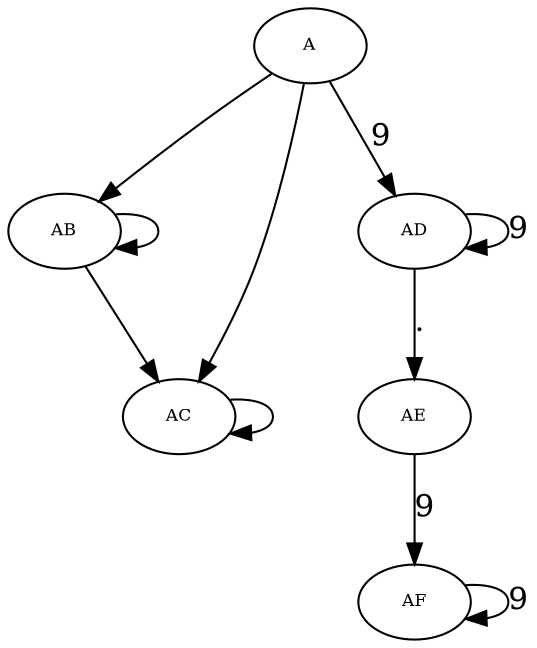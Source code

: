 digraph RGL__DirectedAdjacencyGraph {
    A [
        fontsize = 8,
        label = A
    ]

    AB [
        fontsize = 8,
        label = AB
    ]

    AC [
        fontsize = 8,
        label = AC
    ]

    AD [
        fontsize = 8,
        label = AD
    ]

    AE [
        fontsize = 8,
        label = AE
    ]

    AF [
        fontsize = 8,
        label = AF
    ]

    A -> AB [
        fontsize = 15,
        label = "	"
    ]

    A -> AC [
        fontsize = 15,
        label = " "
    ]

    A -> AD [
        fontsize = 15,
        label = 9
    ]

    AB -> AB [
        fontsize = 15,
        label = "	"
    ]

    AB -> AC [
        fontsize = 15,
        label = " "
    ]

    AC -> AC [
        fontsize = 15,
        label = " "
    ]

    AD -> AD [
        fontsize = 15,
        label = 9
    ]

    AD -> AE [
        fontsize = 15,
        label = "."
    ]

    AE -> AF [
        fontsize = 15,
        label = 9
    ]

    AF -> AF [
        fontsize = 15,
        label = 9
    ]
}
